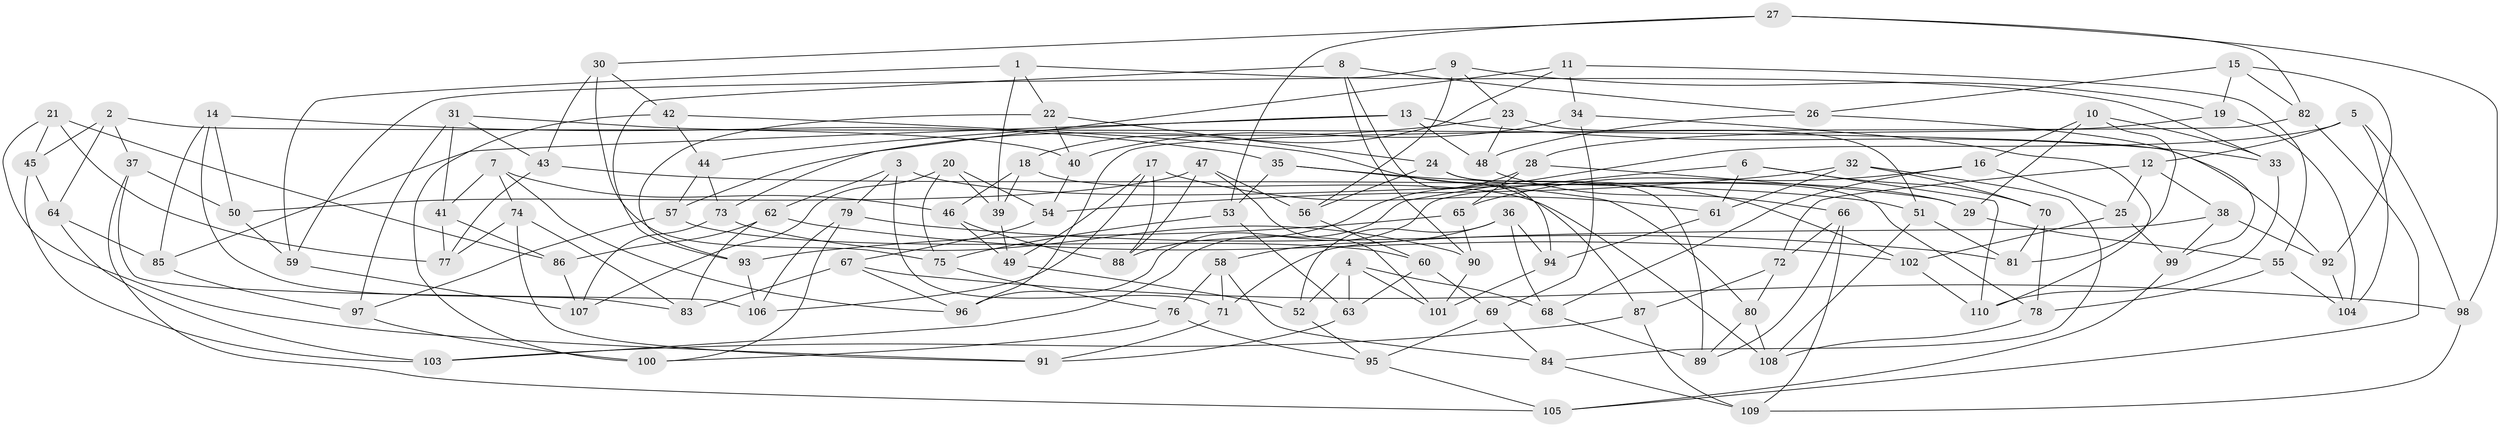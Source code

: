 // coarse degree distribution, {8: 0.22857142857142856, 5: 0.11428571428571428, 9: 0.08571428571428572, 7: 0.2571428571428571, 4: 0.14285714285714285, 6: 0.17142857142857143}
// Generated by graph-tools (version 1.1) at 2025/38/03/04/25 23:38:12]
// undirected, 110 vertices, 220 edges
graph export_dot {
  node [color=gray90,style=filled];
  1;
  2;
  3;
  4;
  5;
  6;
  7;
  8;
  9;
  10;
  11;
  12;
  13;
  14;
  15;
  16;
  17;
  18;
  19;
  20;
  21;
  22;
  23;
  24;
  25;
  26;
  27;
  28;
  29;
  30;
  31;
  32;
  33;
  34;
  35;
  36;
  37;
  38;
  39;
  40;
  41;
  42;
  43;
  44;
  45;
  46;
  47;
  48;
  49;
  50;
  51;
  52;
  53;
  54;
  55;
  56;
  57;
  58;
  59;
  60;
  61;
  62;
  63;
  64;
  65;
  66;
  67;
  68;
  69;
  70;
  71;
  72;
  73;
  74;
  75;
  76;
  77;
  78;
  79;
  80;
  81;
  82;
  83;
  84;
  85;
  86;
  87;
  88;
  89;
  90;
  91;
  92;
  93;
  94;
  95;
  96;
  97;
  98;
  99;
  100;
  101;
  102;
  103;
  104;
  105;
  106;
  107;
  108;
  109;
  110;
  1 -- 39;
  1 -- 59;
  1 -- 22;
  1 -- 33;
  2 -- 64;
  2 -- 92;
  2 -- 45;
  2 -- 37;
  3 -- 71;
  3 -- 29;
  3 -- 62;
  3 -- 79;
  4 -- 101;
  4 -- 52;
  4 -- 68;
  4 -- 63;
  5 -- 98;
  5 -- 12;
  5 -- 96;
  5 -- 104;
  6 -- 103;
  6 -- 61;
  6 -- 110;
  6 -- 70;
  7 -- 41;
  7 -- 46;
  7 -- 74;
  7 -- 96;
  8 -- 94;
  8 -- 26;
  8 -- 93;
  8 -- 90;
  9 -- 56;
  9 -- 59;
  9 -- 23;
  9 -- 19;
  10 -- 29;
  10 -- 16;
  10 -- 81;
  10 -- 33;
  11 -- 73;
  11 -- 34;
  11 -- 55;
  11 -- 18;
  12 -- 25;
  12 -- 38;
  12 -- 72;
  13 -- 44;
  13 -- 33;
  13 -- 48;
  13 -- 85;
  14 -- 83;
  14 -- 85;
  14 -- 35;
  14 -- 50;
  15 -- 19;
  15 -- 82;
  15 -- 92;
  15 -- 26;
  16 -- 25;
  16 -- 68;
  16 -- 65;
  17 -- 106;
  17 -- 88;
  17 -- 61;
  17 -- 49;
  18 -- 39;
  18 -- 108;
  18 -- 46;
  19 -- 104;
  19 -- 28;
  20 -- 54;
  20 -- 75;
  20 -- 39;
  20 -- 107;
  21 -- 77;
  21 -- 86;
  21 -- 91;
  21 -- 45;
  22 -- 24;
  22 -- 40;
  22 -- 93;
  23 -- 48;
  23 -- 51;
  23 -- 57;
  24 -- 89;
  24 -- 56;
  24 -- 78;
  25 -- 102;
  25 -- 99;
  26 -- 48;
  26 -- 99;
  27 -- 53;
  27 -- 98;
  27 -- 30;
  27 -- 82;
  28 -- 65;
  28 -- 88;
  28 -- 29;
  29 -- 55;
  30 -- 75;
  30 -- 43;
  30 -- 42;
  31 -- 40;
  31 -- 43;
  31 -- 97;
  31 -- 41;
  32 -- 84;
  32 -- 54;
  32 -- 61;
  32 -- 70;
  33 -- 110;
  34 -- 110;
  34 -- 69;
  34 -- 40;
  35 -- 80;
  35 -- 53;
  35 -- 102;
  36 -- 94;
  36 -- 68;
  36 -- 52;
  36 -- 58;
  37 -- 106;
  37 -- 105;
  37 -- 50;
  38 -- 71;
  38 -- 92;
  38 -- 99;
  39 -- 49;
  40 -- 54;
  41 -- 86;
  41 -- 77;
  42 -- 44;
  42 -- 87;
  42 -- 100;
  43 -- 51;
  43 -- 77;
  44 -- 57;
  44 -- 73;
  45 -- 103;
  45 -- 64;
  46 -- 88;
  46 -- 49;
  47 -- 101;
  47 -- 88;
  47 -- 50;
  47 -- 56;
  48 -- 66;
  49 -- 52;
  50 -- 59;
  51 -- 81;
  51 -- 108;
  52 -- 95;
  53 -- 75;
  53 -- 63;
  54 -- 67;
  55 -- 78;
  55 -- 104;
  56 -- 60;
  57 -- 97;
  57 -- 60;
  58 -- 76;
  58 -- 71;
  58 -- 84;
  59 -- 107;
  60 -- 63;
  60 -- 69;
  61 -- 94;
  62 -- 86;
  62 -- 102;
  62 -- 83;
  63 -- 91;
  64 -- 85;
  64 -- 103;
  65 -- 90;
  65 -- 93;
  66 -- 72;
  66 -- 109;
  66 -- 89;
  67 -- 98;
  67 -- 96;
  67 -- 83;
  68 -- 89;
  69 -- 95;
  69 -- 84;
  70 -- 81;
  70 -- 78;
  71 -- 91;
  72 -- 80;
  72 -- 87;
  73 -- 90;
  73 -- 107;
  74 -- 91;
  74 -- 83;
  74 -- 77;
  75 -- 76;
  76 -- 95;
  76 -- 100;
  78 -- 108;
  79 -- 100;
  79 -- 106;
  79 -- 81;
  80 -- 89;
  80 -- 108;
  82 -- 96;
  82 -- 105;
  84 -- 109;
  85 -- 97;
  86 -- 107;
  87 -- 103;
  87 -- 109;
  90 -- 101;
  92 -- 104;
  93 -- 106;
  94 -- 101;
  95 -- 105;
  97 -- 100;
  98 -- 109;
  99 -- 105;
  102 -- 110;
}
